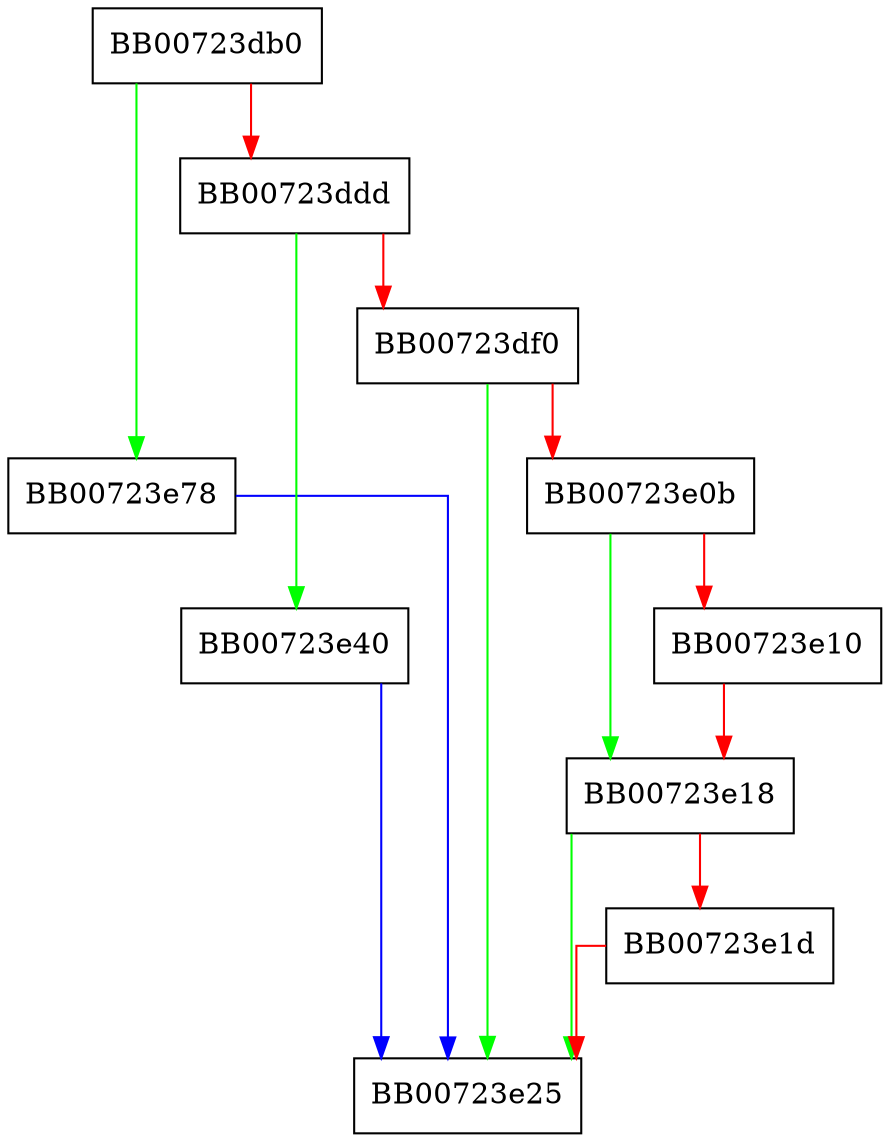digraph BN_div {
  node [shape="box"];
  graph [splines=ortho];
  BB00723db0 -> BB00723e78 [color="green"];
  BB00723db0 -> BB00723ddd [color="red"];
  BB00723ddd -> BB00723e40 [color="green"];
  BB00723ddd -> BB00723df0 [color="red"];
  BB00723df0 -> BB00723e25 [color="green"];
  BB00723df0 -> BB00723e0b [color="red"];
  BB00723e0b -> BB00723e18 [color="green"];
  BB00723e0b -> BB00723e10 [color="red"];
  BB00723e10 -> BB00723e18 [color="red"];
  BB00723e18 -> BB00723e25 [color="green"];
  BB00723e18 -> BB00723e1d [color="red"];
  BB00723e1d -> BB00723e25 [color="red"];
  BB00723e40 -> BB00723e25 [color="blue"];
  BB00723e78 -> BB00723e25 [color="blue"];
}